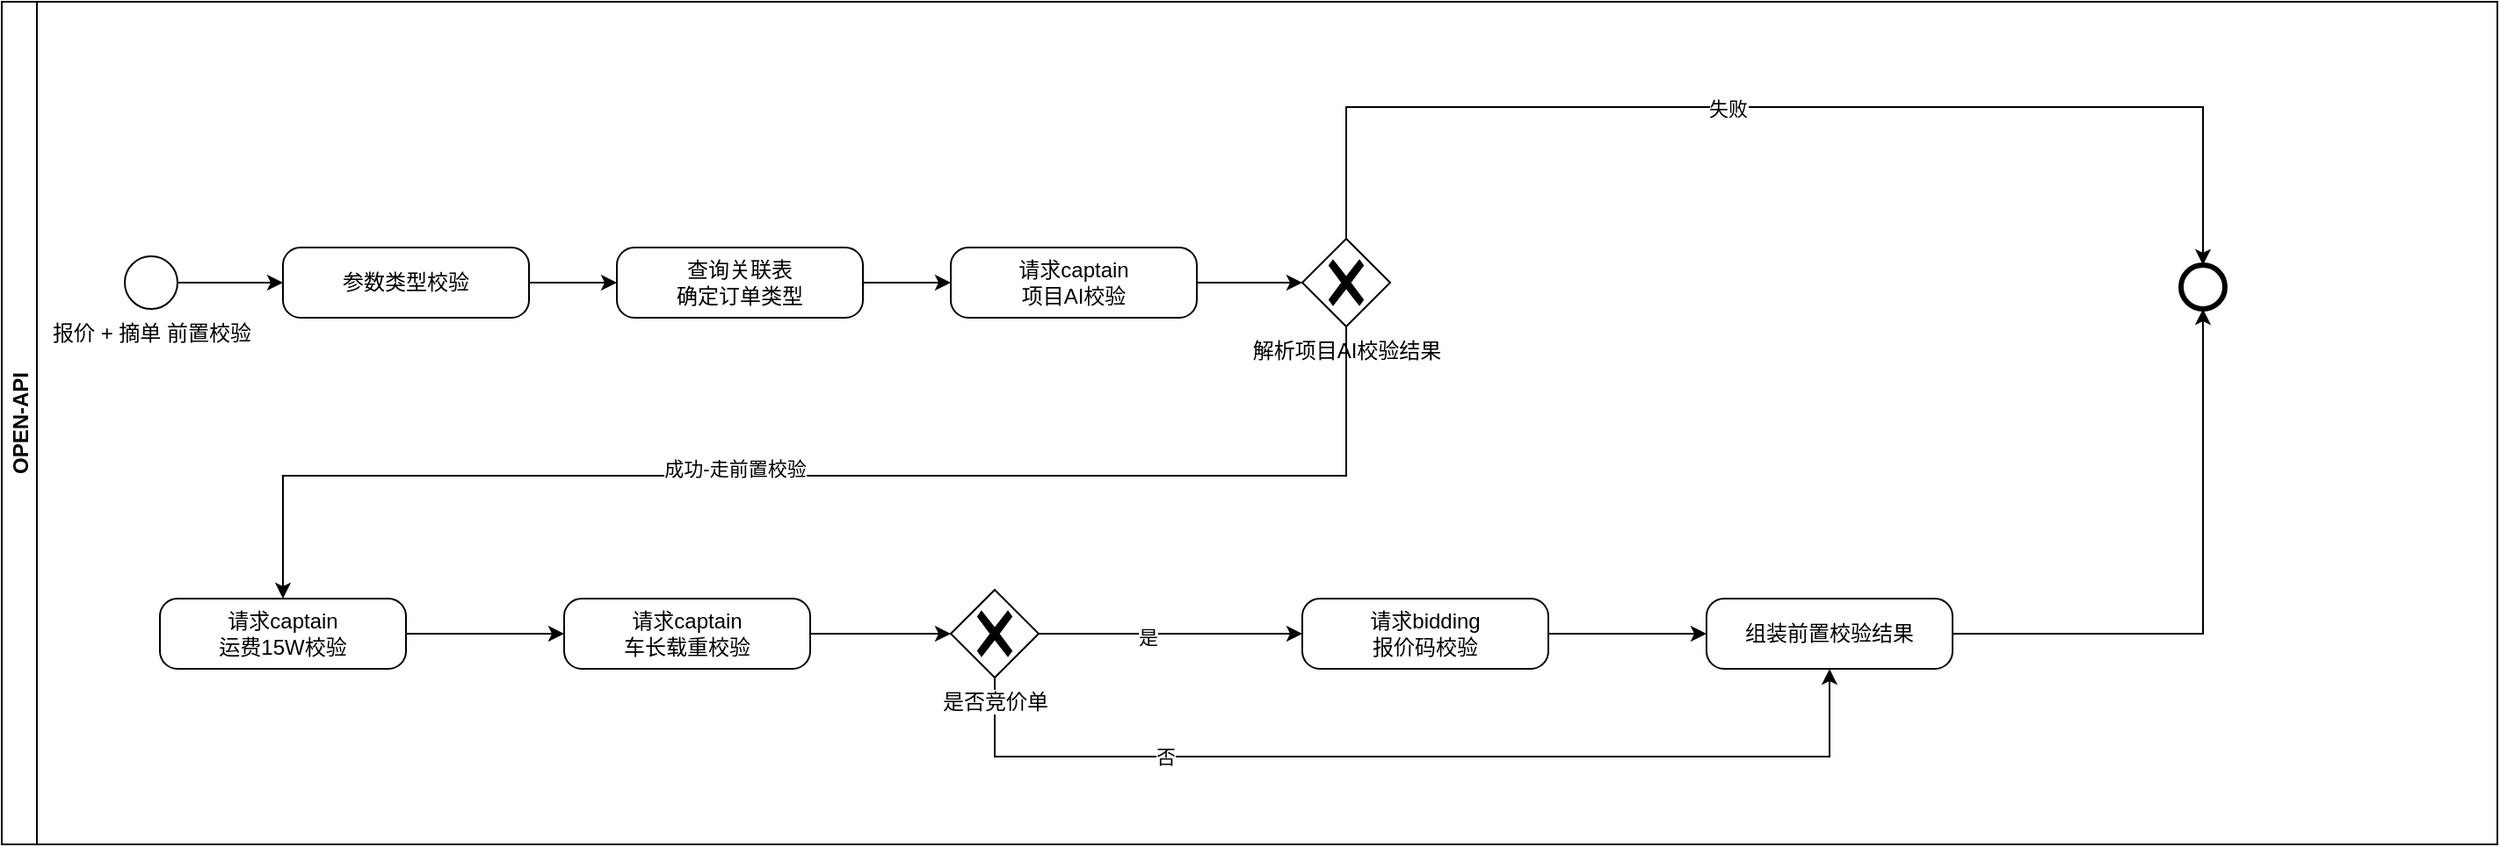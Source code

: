 <mxfile version="14.7.8" type="github"><diagram id="Smjk02jQxeFNUMDSumUl" name="Page-1"><mxGraphModel dx="1422" dy="745" grid="1" gridSize="10" guides="1" tooltips="1" connect="1" arrows="1" fold="1" page="1" pageScale="1" pageWidth="1654" pageHeight="2336" math="0" shadow="0"><root><mxCell id="0"/><mxCell id="1" parent="0"/><mxCell id="5s2drG09dD3WWiOOGFma-1" value="OPEN-API" style="swimlane;startSize=20;horizontal=0;" vertex="1" parent="1"><mxGeometry x="10" y="160" width="1420" height="480" as="geometry"/></mxCell><mxCell id="5s2drG09dD3WWiOOGFma-2" value="报价 + 摘单 前置校验" style="points=[[0.145,0.145,0],[0.5,0,0],[0.855,0.145,0],[1,0.5,0],[0.855,0.855,0],[0.5,1,0],[0.145,0.855,0],[0,0.5,0]];shape=mxgraph.bpmn.event;html=1;verticalLabelPosition=bottom;labelBackgroundColor=#ffffff;verticalAlign=top;align=center;perimeter=ellipsePerimeter;outlineConnect=0;aspect=fixed;outline=standard;symbol=general;" vertex="1" parent="5s2drG09dD3WWiOOGFma-1"><mxGeometry x="70" y="145" width="30" height="30" as="geometry"/></mxCell><mxCell id="5s2drG09dD3WWiOOGFma-5" value="参数类型校验" style="points=[[0.25,0,0],[0.5,0,0],[0.75,0,0],[1,0.25,0],[1,0.5,0],[1,0.75,0],[0.75,1,0],[0.5,1,0],[0.25,1,0],[0,0.75,0],[0,0.5,0],[0,0.25,0]];shape=mxgraph.bpmn.task;whiteSpace=wrap;rectStyle=rounded;size=10;taskMarker=abstract;" vertex="1" parent="5s2drG09dD3WWiOOGFma-1"><mxGeometry x="160" y="140" width="140" height="40" as="geometry"/></mxCell><mxCell id="5s2drG09dD3WWiOOGFma-7" value="查询关联表&#10;确定订单类型" style="points=[[0.25,0,0],[0.5,0,0],[0.75,0,0],[1,0.25,0],[1,0.5,0],[1,0.75,0],[0.75,1,0],[0.5,1,0],[0.25,1,0],[0,0.75,0],[0,0.5,0],[0,0.25,0]];shape=mxgraph.bpmn.task;whiteSpace=wrap;rectStyle=rounded;size=10;taskMarker=abstract;" vertex="1" parent="5s2drG09dD3WWiOOGFma-1"><mxGeometry x="350" y="140" width="140" height="40" as="geometry"/></mxCell><mxCell id="5s2drG09dD3WWiOOGFma-8" value="" style="edgeStyle=orthogonalEdgeStyle;rounded=0;orthogonalLoop=1;jettySize=auto;html=1;" edge="1" parent="5s2drG09dD3WWiOOGFma-1" source="5s2drG09dD3WWiOOGFma-5" target="5s2drG09dD3WWiOOGFma-7"><mxGeometry relative="1" as="geometry"/></mxCell><mxCell id="5s2drG09dD3WWiOOGFma-14" style="edgeStyle=orthogonalEdgeStyle;rounded=0;orthogonalLoop=1;jettySize=auto;html=1;entryX=0;entryY=0.5;entryDx=0;entryDy=0;entryPerimeter=0;" edge="1" parent="5s2drG09dD3WWiOOGFma-1" source="5s2drG09dD3WWiOOGFma-9" target="5s2drG09dD3WWiOOGFma-13"><mxGeometry relative="1" as="geometry"/></mxCell><mxCell id="5s2drG09dD3WWiOOGFma-9" value="请求captain&#10;项目AI校验" style="points=[[0.25,0,0],[0.5,0,0],[0.75,0,0],[1,0.25,0],[1,0.5,0],[1,0.75,0],[0.75,1,0],[0.5,1,0],[0.25,1,0],[0,0.75,0],[0,0.5,0],[0,0.25,0]];shape=mxgraph.bpmn.task;whiteSpace=wrap;rectStyle=rounded;size=10;taskMarker=abstract;" vertex="1" parent="5s2drG09dD3WWiOOGFma-1"><mxGeometry x="540" y="140" width="140" height="40" as="geometry"/></mxCell><mxCell id="5s2drG09dD3WWiOOGFma-10" value="" style="edgeStyle=orthogonalEdgeStyle;rounded=0;orthogonalLoop=1;jettySize=auto;html=1;" edge="1" parent="5s2drG09dD3WWiOOGFma-1" source="5s2drG09dD3WWiOOGFma-7" target="5s2drG09dD3WWiOOGFma-9"><mxGeometry relative="1" as="geometry"/></mxCell><mxCell id="5s2drG09dD3WWiOOGFma-19" style="edgeStyle=orthogonalEdgeStyle;rounded=0;orthogonalLoop=1;jettySize=auto;html=1;entryX=0.5;entryY=0;entryDx=0;entryDy=0;entryPerimeter=0;" edge="1" parent="5s2drG09dD3WWiOOGFma-1" source="5s2drG09dD3WWiOOGFma-13" target="5s2drG09dD3WWiOOGFma-18"><mxGeometry relative="1" as="geometry"><Array as="points"><mxPoint x="765" y="60"/><mxPoint x="1253" y="60"/></Array></mxGeometry></mxCell><mxCell id="5s2drG09dD3WWiOOGFma-20" value="失败" style="edgeLabel;html=1;align=center;verticalAlign=middle;resizable=0;points=[];" vertex="1" connectable="0" parent="5s2drG09dD3WWiOOGFma-19"><mxGeometry x="-0.105" y="-1" relative="1" as="geometry"><mxPoint as="offset"/></mxGeometry></mxCell><mxCell id="5s2drG09dD3WWiOOGFma-13" value="解析项目AI校验结果" style="points=[[0.25,0.25,0],[0.5,0,0],[0.75,0.25,0],[1,0.5,0],[0.75,0.75,0],[0.5,1,0],[0.25,0.75,0],[0,0.5,0]];shape=mxgraph.bpmn.gateway2;html=1;verticalLabelPosition=bottom;labelBackgroundColor=#ffffff;verticalAlign=top;align=center;perimeter=rhombusPerimeter;outlineConnect=0;outline=none;symbol=none;gwType=exclusive;" vertex="1" parent="5s2drG09dD3WWiOOGFma-1"><mxGeometry x="740" y="135" width="50" height="50" as="geometry"/></mxCell><mxCell id="5s2drG09dD3WWiOOGFma-18" value="" style="points=[[0.145,0.145,0],[0.5,0,0],[0.855,0.145,0],[1,0.5,0],[0.855,0.855,0],[0.5,1,0],[0.145,0.855,0],[0,0.5,0]];shape=mxgraph.bpmn.event;html=1;verticalLabelPosition=bottom;labelBackgroundColor=#ffffff;verticalAlign=top;align=center;perimeter=ellipsePerimeter;outlineConnect=0;aspect=fixed;outline=end;symbol=terminate2;" vertex="1" parent="5s2drG09dD3WWiOOGFma-1"><mxGeometry x="1240" y="150" width="25" height="25" as="geometry"/></mxCell><mxCell id="5s2drG09dD3WWiOOGFma-6" style="edgeStyle=orthogonalEdgeStyle;rounded=0;orthogonalLoop=1;jettySize=auto;html=1;entryX=0;entryY=0.5;entryDx=0;entryDy=0;entryPerimeter=0;" edge="1" parent="5s2drG09dD3WWiOOGFma-1" source="5s2drG09dD3WWiOOGFma-2" target="5s2drG09dD3WWiOOGFma-5"><mxGeometry relative="1" as="geometry"><mxPoint x="150" y="160" as="targetPoint"/></mxGeometry></mxCell><mxCell id="5s2drG09dD3WWiOOGFma-25" value="请求captain&#10;运费15W校验" style="points=[[0.25,0,0],[0.5,0,0],[0.75,0,0],[1,0.25,0],[1,0.5,0],[1,0.75,0],[0.75,1,0],[0.5,1,0],[0.25,1,0],[0,0.75,0],[0,0.5,0],[0,0.25,0]];shape=mxgraph.bpmn.task;whiteSpace=wrap;rectStyle=rounded;size=10;taskMarker=abstract;" vertex="1" parent="5s2drG09dD3WWiOOGFma-1"><mxGeometry x="90" y="340" width="140" height="40" as="geometry"/></mxCell><mxCell id="5s2drG09dD3WWiOOGFma-26" value="请求captain&#10;车长载重校验" style="points=[[0.25,0,0],[0.5,0,0],[0.75,0,0],[1,0.25,0],[1,0.5,0],[1,0.75,0],[0.75,1,0],[0.5,1,0],[0.25,1,0],[0,0.75,0],[0,0.5,0],[0,0.25,0]];shape=mxgraph.bpmn.task;whiteSpace=wrap;rectStyle=rounded;size=10;taskMarker=abstract;" vertex="1" parent="5s2drG09dD3WWiOOGFma-1"><mxGeometry x="320" y="340" width="140" height="40" as="geometry"/></mxCell><mxCell id="5s2drG09dD3WWiOOGFma-27" value="" style="edgeStyle=orthogonalEdgeStyle;rounded=0;orthogonalLoop=1;jettySize=auto;html=1;" edge="1" parent="5s2drG09dD3WWiOOGFma-1" source="5s2drG09dD3WWiOOGFma-25" target="5s2drG09dD3WWiOOGFma-26"><mxGeometry relative="1" as="geometry"/></mxCell><mxCell id="5s2drG09dD3WWiOOGFma-32" style="edgeStyle=orthogonalEdgeStyle;rounded=0;orthogonalLoop=1;jettySize=auto;html=1;" edge="1" parent="5s2drG09dD3WWiOOGFma-1" source="5s2drG09dD3WWiOOGFma-30" target="5s2drG09dD3WWiOOGFma-31"><mxGeometry relative="1" as="geometry"/></mxCell><mxCell id="5s2drG09dD3WWiOOGFma-33" value="是" style="edgeLabel;html=1;align=center;verticalAlign=middle;resizable=0;points=[];" vertex="1" connectable="0" parent="5s2drG09dD3WWiOOGFma-32"><mxGeometry x="-0.173" y="-2" relative="1" as="geometry"><mxPoint as="offset"/></mxGeometry></mxCell><mxCell id="5s2drG09dD3WWiOOGFma-36" style="edgeStyle=orthogonalEdgeStyle;rounded=0;orthogonalLoop=1;jettySize=auto;html=1;" edge="1" parent="5s2drG09dD3WWiOOGFma-1" source="5s2drG09dD3WWiOOGFma-30"><mxGeometry relative="1" as="geometry"><mxPoint x="1040" y="380" as="targetPoint"/><Array as="points"><mxPoint x="565" y="430"/><mxPoint x="1040" y="430"/></Array></mxGeometry></mxCell><mxCell id="5s2drG09dD3WWiOOGFma-37" value="否" style="edgeLabel;html=1;align=center;verticalAlign=middle;resizable=0;points=[];" vertex="1" connectable="0" parent="5s2drG09dD3WWiOOGFma-36"><mxGeometry x="-0.564" relative="1" as="geometry"><mxPoint x="17" as="offset"/></mxGeometry></mxCell><mxCell id="5s2drG09dD3WWiOOGFma-30" value="是否竞价单" style="points=[[0.25,0.25,0],[0.5,0,0],[0.75,0.25,0],[1,0.5,0],[0.75,0.75,0],[0.5,1,0],[0.25,0.75,0],[0,0.5,0]];shape=mxgraph.bpmn.gateway2;html=1;verticalLabelPosition=bottom;labelBackgroundColor=#ffffff;verticalAlign=top;align=center;perimeter=rhombusPerimeter;outlineConnect=0;outline=none;symbol=none;gwType=exclusive;" vertex="1" parent="5s2drG09dD3WWiOOGFma-1"><mxGeometry x="540" y="335" width="50" height="50" as="geometry"/></mxCell><mxCell id="5s2drG09dD3WWiOOGFma-31" value="请求bidding&#10;报价码校验" style="points=[[0.25,0,0],[0.5,0,0],[0.75,0,0],[1,0.25,0],[1,0.5,0],[1,0.75,0],[0.75,1,0],[0.5,1,0],[0.25,1,0],[0,0.75,0],[0,0.5,0],[0,0.25,0]];shape=mxgraph.bpmn.task;whiteSpace=wrap;rectStyle=rounded;size=10;taskMarker=abstract;" vertex="1" parent="5s2drG09dD3WWiOOGFma-1"><mxGeometry x="740" y="340" width="140" height="40" as="geometry"/></mxCell><mxCell id="5s2drG09dD3WWiOOGFma-40" style="edgeStyle=orthogonalEdgeStyle;rounded=0;orthogonalLoop=1;jettySize=auto;html=1;entryX=0.5;entryY=1;entryDx=0;entryDy=0;entryPerimeter=0;" edge="1" parent="5s2drG09dD3WWiOOGFma-1" source="5s2drG09dD3WWiOOGFma-35" target="5s2drG09dD3WWiOOGFma-18"><mxGeometry relative="1" as="geometry"/></mxCell><mxCell id="5s2drG09dD3WWiOOGFma-35" value="组装前置校验结果" style="points=[[0.25,0,0],[0.5,0,0],[0.75,0,0],[1,0.25,0],[1,0.5,0],[1,0.75,0],[0.75,1,0],[0.5,1,0],[0.25,1,0],[0,0.75,0],[0,0.5,0],[0,0.25,0]];shape=mxgraph.bpmn.task;whiteSpace=wrap;rectStyle=rounded;size=10;taskMarker=abstract;" vertex="1" parent="5s2drG09dD3WWiOOGFma-1"><mxGeometry x="970" y="340" width="140" height="40" as="geometry"/></mxCell><mxCell id="5s2drG09dD3WWiOOGFma-21" style="edgeStyle=orthogonalEdgeStyle;rounded=0;orthogonalLoop=1;jettySize=auto;html=1;" edge="1" parent="1" source="5s2drG09dD3WWiOOGFma-13"><mxGeometry relative="1" as="geometry"><mxPoint x="170" y="500" as="targetPoint"/><Array as="points"><mxPoint x="775" y="430"/><mxPoint x="170" y="430"/></Array></mxGeometry></mxCell><mxCell id="5s2drG09dD3WWiOOGFma-24" value="成功-走前置校验" style="edgeLabel;html=1;align=center;verticalAlign=middle;resizable=0;points=[];" vertex="1" connectable="0" parent="5s2drG09dD3WWiOOGFma-21"><mxGeometry x="0.14" y="-4" relative="1" as="geometry"><mxPoint as="offset"/></mxGeometry></mxCell><mxCell id="5s2drG09dD3WWiOOGFma-29" value="" style="edgeStyle=orthogonalEdgeStyle;rounded=0;orthogonalLoop=1;jettySize=auto;html=1;" edge="1" parent="1" source="5s2drG09dD3WWiOOGFma-26"><mxGeometry relative="1" as="geometry"><mxPoint x="550" y="520" as="targetPoint"/></mxGeometry></mxCell><mxCell id="5s2drG09dD3WWiOOGFma-34" style="edgeStyle=orthogonalEdgeStyle;rounded=0;orthogonalLoop=1;jettySize=auto;html=1;" edge="1" parent="1" source="5s2drG09dD3WWiOOGFma-31"><mxGeometry relative="1" as="geometry"><mxPoint x="980" y="520" as="targetPoint"/></mxGeometry></mxCell></root></mxGraphModel></diagram></mxfile>